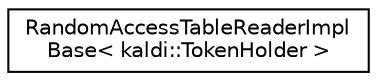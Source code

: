 digraph "Graphical Class Hierarchy"
{
  edge [fontname="Helvetica",fontsize="10",labelfontname="Helvetica",labelfontsize="10"];
  node [fontname="Helvetica",fontsize="10",shape=record];
  rankdir="LR";
  Node0 [label="RandomAccessTableReaderImpl\lBase\< kaldi::TokenHolder \>",height=0.2,width=0.4,color="black", fillcolor="white", style="filled",URL="$classkaldi_1_1RandomAccessTableReaderImplBase.html"];
}
